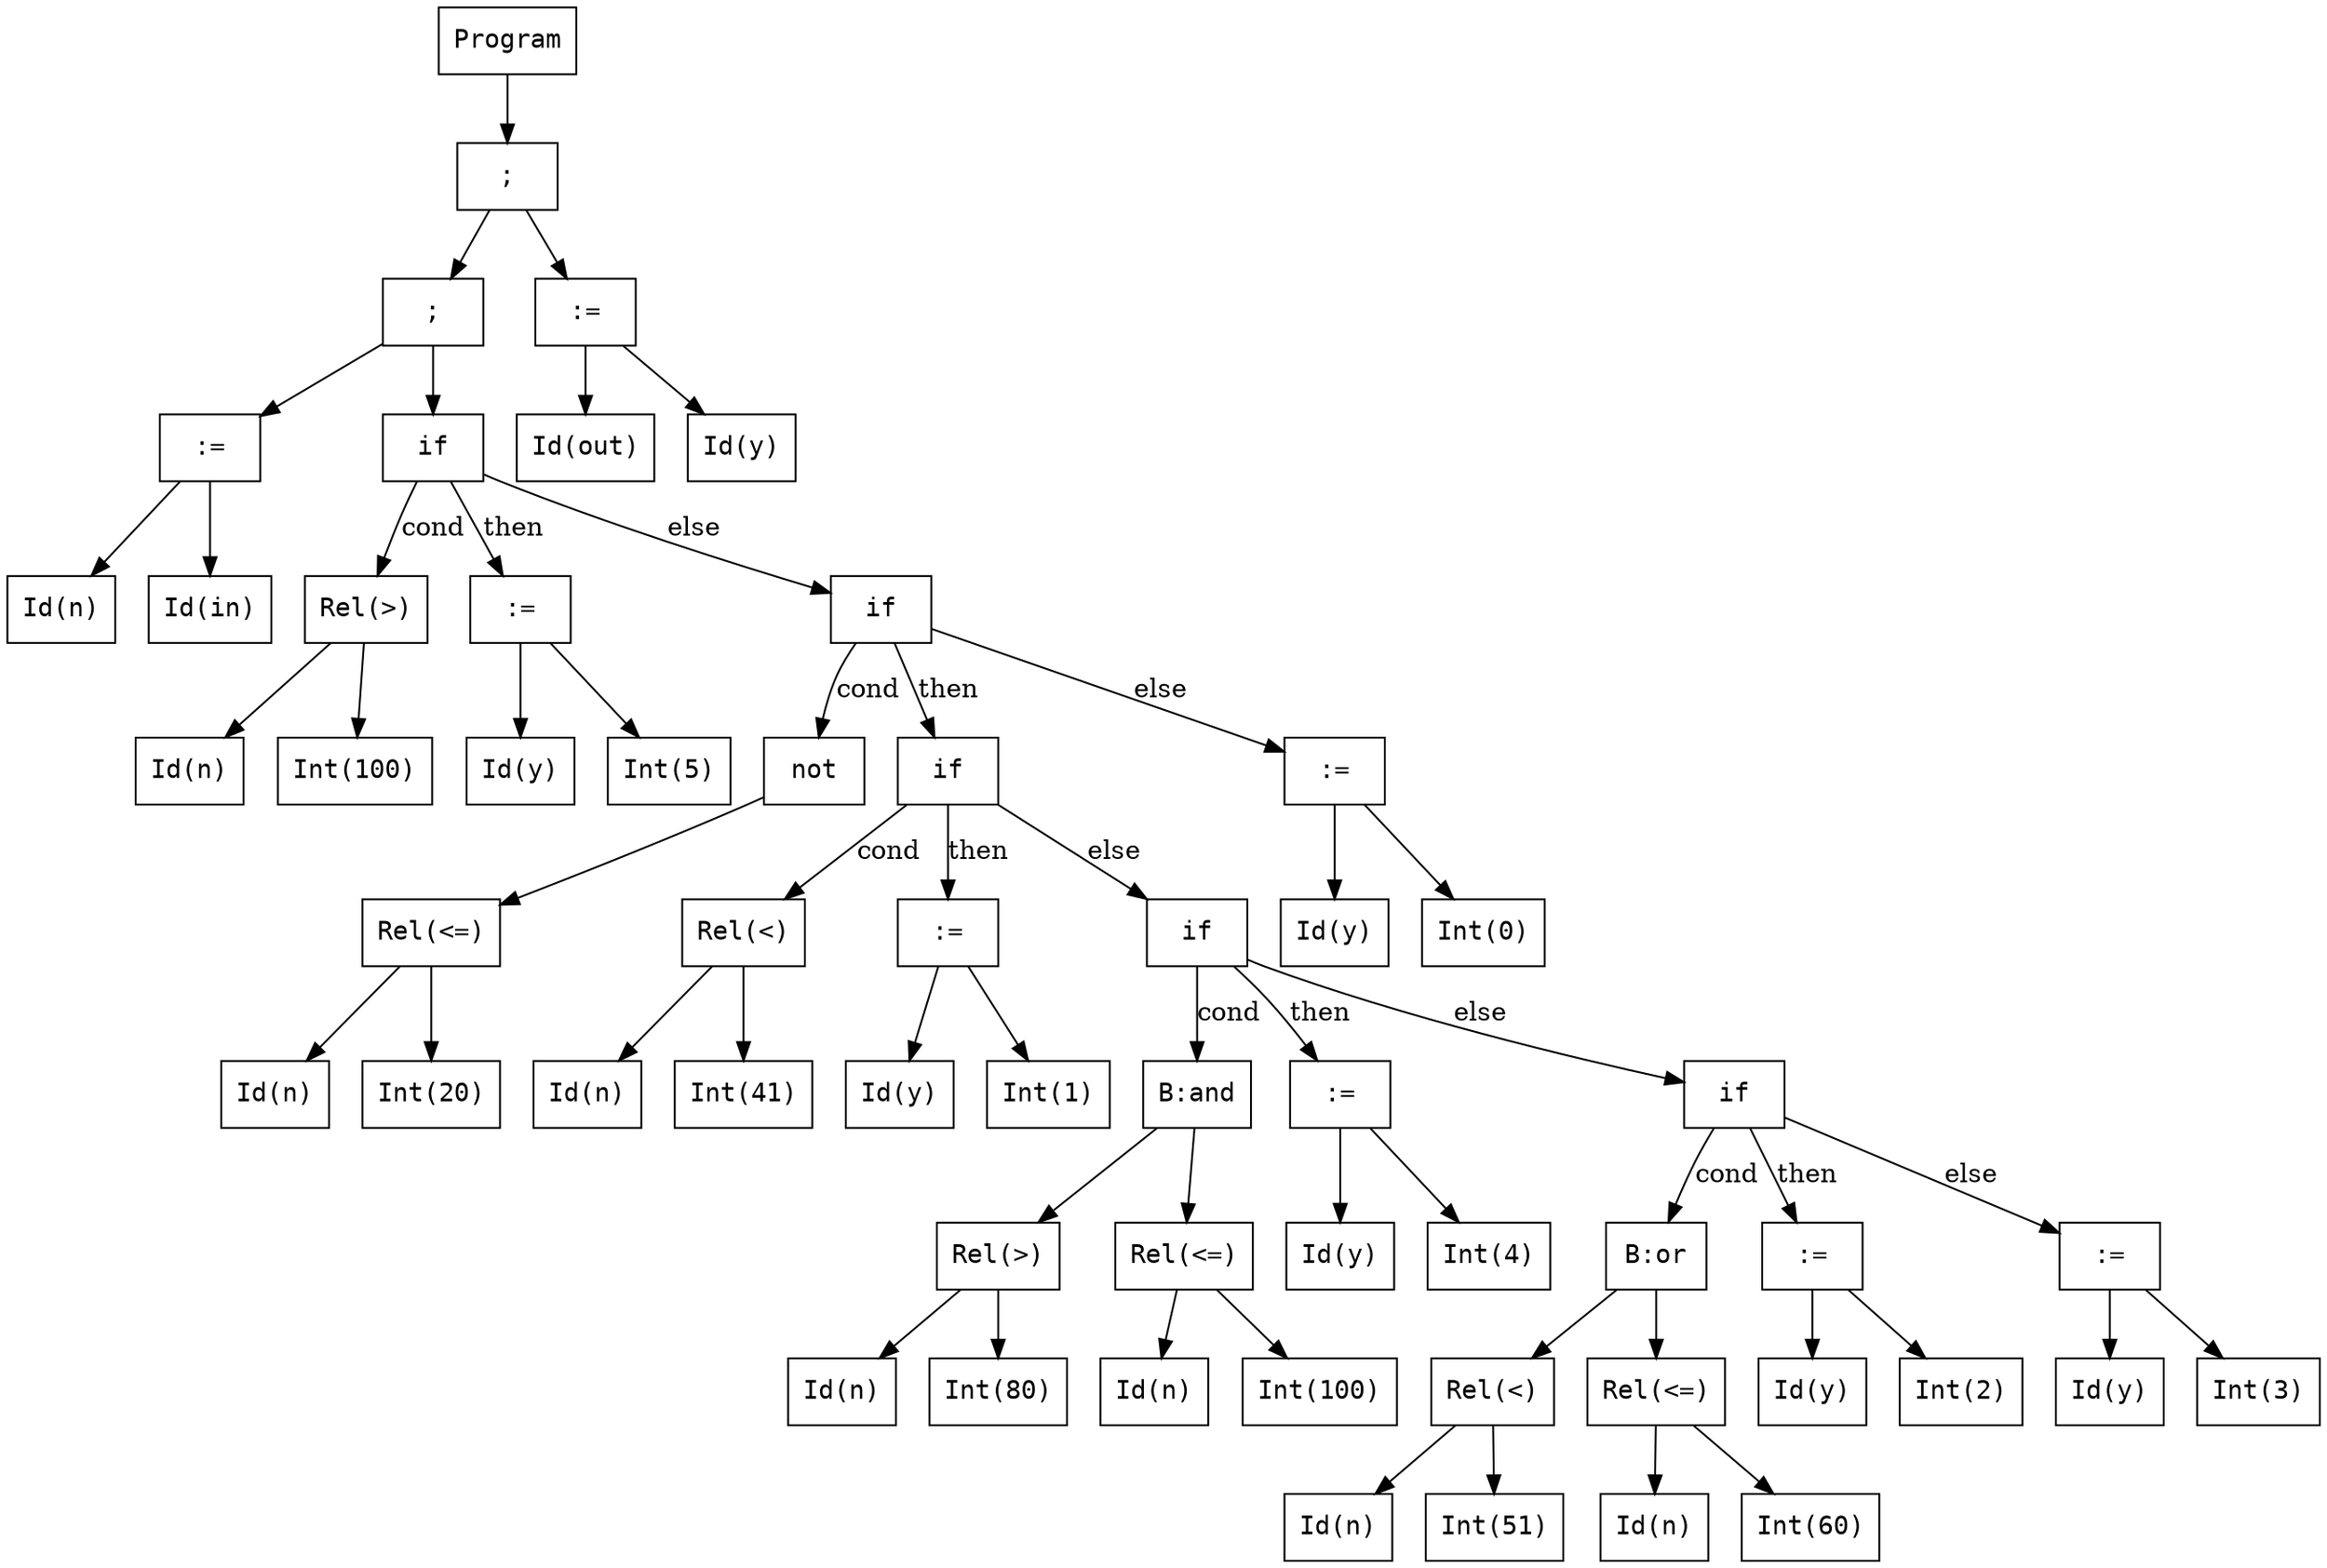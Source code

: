 digraph AST {
  node [shape=box, fontname="Courier"];
  n1 [label="Program"];
  n2 [label=";"];
  n3 [label=";"];
  n4 [label=":="];
  n5 [label="Id(n)"];
  n6 [label="Id(in)"];
  n4 -> n5;
  n4 -> n6;
  n7 [label="if"];
  n8 [label="Rel(>)"];
  n9 [label="Id(n)"];
  n10 [label="Int(100)"];
  n8 -> n9;
  n8 -> n10;
  n11 [label=":="];
  n12 [label="Id(y)"];
  n13 [label="Int(5)"];
  n11 -> n12;
  n11 -> n13;
  n14 [label="if"];
  n15 [label="not"];
  n16 [label="Rel(<=)"];
  n17 [label="Id(n)"];
  n18 [label="Int(20)"];
  n16 -> n17;
  n16 -> n18;
  n15 -> n16;
  n19 [label="if"];
  n20 [label="Rel(<)"];
  n21 [label="Id(n)"];
  n22 [label="Int(41)"];
  n20 -> n21;
  n20 -> n22;
  n23 [label=":="];
  n24 [label="Id(y)"];
  n25 [label="Int(1)"];
  n23 -> n24;
  n23 -> n25;
  n26 [label="if"];
  n27 [label="B:and"];
  n28 [label="Rel(>)"];
  n29 [label="Id(n)"];
  n30 [label="Int(80)"];
  n28 -> n29;
  n28 -> n30;
  n31 [label="Rel(<=)"];
  n32 [label="Id(n)"];
  n33 [label="Int(100)"];
  n31 -> n32;
  n31 -> n33;
  n27 -> n28;
  n27 -> n31;
  n34 [label=":="];
  n35 [label="Id(y)"];
  n36 [label="Int(4)"];
  n34 -> n35;
  n34 -> n36;
  n37 [label="if"];
  n38 [label="B:or"];
  n39 [label="Rel(<)"];
  n40 [label="Id(n)"];
  n41 [label="Int(51)"];
  n39 -> n40;
  n39 -> n41;
  n42 [label="Rel(<=)"];
  n43 [label="Id(n)"];
  n44 [label="Int(60)"];
  n42 -> n43;
  n42 -> n44;
  n38 -> n39;
  n38 -> n42;
  n45 [label=":="];
  n46 [label="Id(y)"];
  n47 [label="Int(2)"];
  n45 -> n46;
  n45 -> n47;
  n48 [label=":="];
  n49 [label="Id(y)"];
  n50 [label="Int(3)"];
  n48 -> n49;
  n48 -> n50;
  n37 -> n38 [label="cond"];
  n37 -> n45 [label="then"];
  n37 -> n48 [label="else"];
  n26 -> n27 [label="cond"];
  n26 -> n34 [label="then"];
  n26 -> n37 [label="else"];
  n19 -> n20 [label="cond"];
  n19 -> n23 [label="then"];
  n19 -> n26 [label="else"];
  n51 [label=":="];
  n52 [label="Id(y)"];
  n53 [label="Int(0)"];
  n51 -> n52;
  n51 -> n53;
  n14 -> n15 [label="cond"];
  n14 -> n19 [label="then"];
  n14 -> n51 [label="else"];
  n7 -> n8 [label="cond"];
  n7 -> n11 [label="then"];
  n7 -> n14 [label="else"];
  n3 -> n4;
  n3 -> n7;
  n54 [label=":="];
  n55 [label="Id(out)"];
  n56 [label="Id(y)"];
  n54 -> n55;
  n54 -> n56;
  n2 -> n3;
  n2 -> n54;
  n1 -> n2;
}
